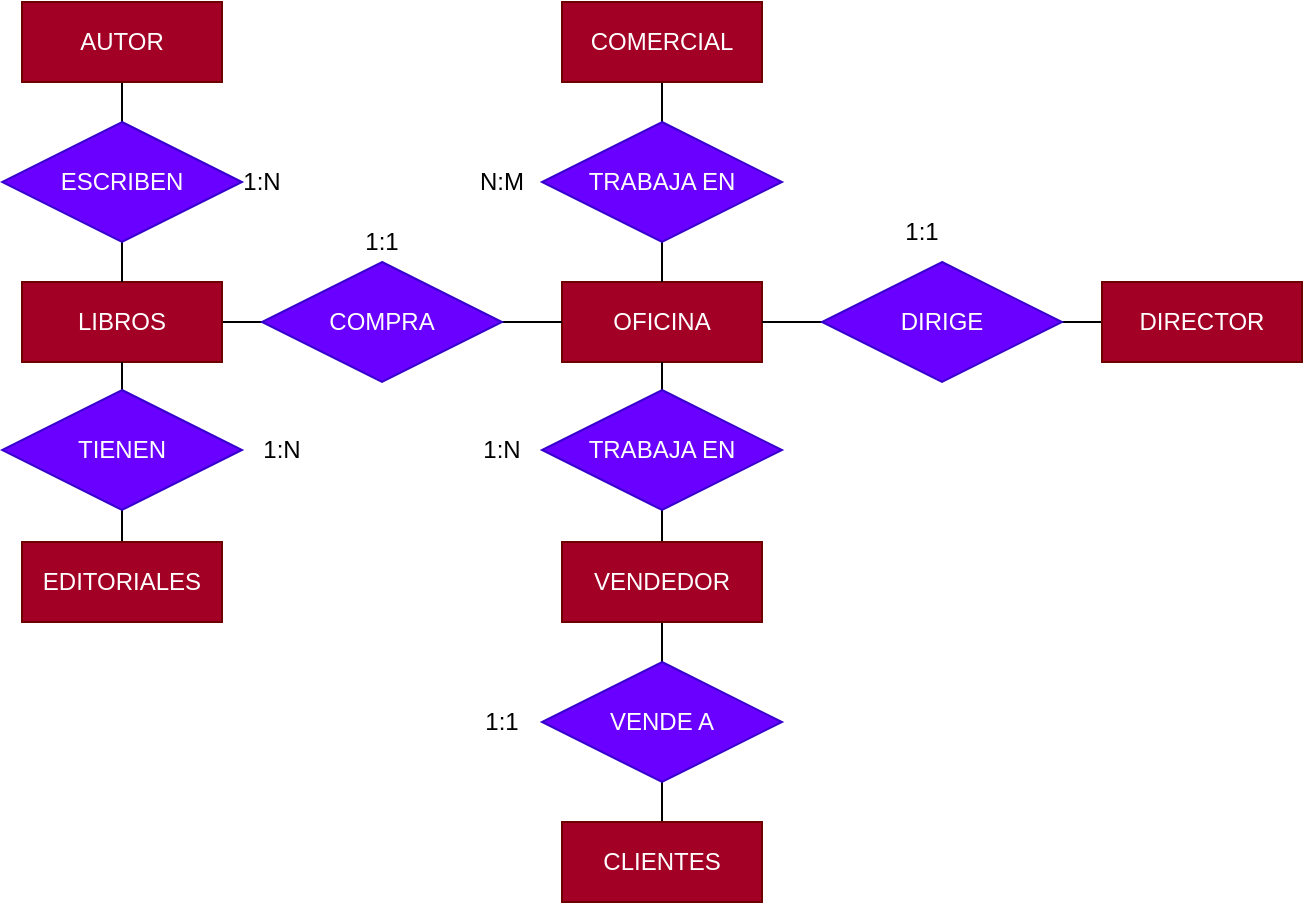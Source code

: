 <mxfile version="20.4.0" type="github">
  <diagram id="R2lEEEUBdFMjLlhIrx00" name="Page-1">
    <mxGraphModel dx="868" dy="460" grid="1" gridSize="10" guides="1" tooltips="1" connect="1" arrows="0" fold="1" page="1" pageScale="1" pageWidth="1169" pageHeight="827" math="0" shadow="0" extFonts="Permanent Marker^https://fonts.googleapis.com/css?family=Permanent+Marker">
      <root>
        <mxCell id="0" />
        <mxCell id="1" parent="0" />
        <mxCell id="g_xoqukgkqyQ-j_yjz55-4" value="OFICINA" style="whiteSpace=wrap;html=1;align=center;fillColor=#a20025;fontColor=#ffffff;strokeColor=#6F0000;" vertex="1" parent="1">
          <mxGeometry x="380" y="300" width="100" height="40" as="geometry" />
        </mxCell>
        <mxCell id="g_xoqukgkqyQ-j_yjz55-29" style="edgeStyle=orthogonalEdgeStyle;rounded=0;orthogonalLoop=1;jettySize=auto;html=1;exitX=0.5;exitY=1;exitDx=0;exitDy=0;entryX=0.5;entryY=0;entryDx=0;entryDy=0;endArrow=none;endFill=0;" edge="1" parent="1" source="g_xoqukgkqyQ-j_yjz55-5" target="g_xoqukgkqyQ-j_yjz55-28">
          <mxGeometry relative="1" as="geometry" />
        </mxCell>
        <mxCell id="g_xoqukgkqyQ-j_yjz55-5" value="COMERCIAL" style="whiteSpace=wrap;html=1;align=center;fillColor=#a20025;fontColor=#ffffff;strokeColor=#6F0000;" vertex="1" parent="1">
          <mxGeometry x="380" y="160" width="100" height="40" as="geometry" />
        </mxCell>
        <mxCell id="g_xoqukgkqyQ-j_yjz55-9" style="edgeStyle=orthogonalEdgeStyle;rounded=0;orthogonalLoop=1;jettySize=auto;html=1;exitX=0;exitY=0.5;exitDx=0;exitDy=0;entryX=1;entryY=0.5;entryDx=0;entryDy=0;endArrow=none;endFill=0;" edge="1" parent="1" source="g_xoqukgkqyQ-j_yjz55-6" target="g_xoqukgkqyQ-j_yjz55-8">
          <mxGeometry relative="1" as="geometry" />
        </mxCell>
        <mxCell id="g_xoqukgkqyQ-j_yjz55-6" value="DIRECTOR" style="whiteSpace=wrap;html=1;align=center;fillColor=#a20025;fontColor=#ffffff;strokeColor=#6F0000;" vertex="1" parent="1">
          <mxGeometry x="650" y="300" width="100" height="40" as="geometry" />
        </mxCell>
        <mxCell id="g_xoqukgkqyQ-j_yjz55-13" style="edgeStyle=orthogonalEdgeStyle;rounded=0;orthogonalLoop=1;jettySize=auto;html=1;exitX=0.5;exitY=0;exitDx=0;exitDy=0;entryX=0.5;entryY=1;entryDx=0;entryDy=0;endArrow=none;endFill=0;" edge="1" parent="1" source="g_xoqukgkqyQ-j_yjz55-7" target="g_xoqukgkqyQ-j_yjz55-12">
          <mxGeometry relative="1" as="geometry" />
        </mxCell>
        <mxCell id="g_xoqukgkqyQ-j_yjz55-26" style="edgeStyle=orthogonalEdgeStyle;rounded=0;orthogonalLoop=1;jettySize=auto;html=1;exitX=0.5;exitY=1;exitDx=0;exitDy=0;entryX=0.5;entryY=0;entryDx=0;entryDy=0;endArrow=none;endFill=0;" edge="1" parent="1" source="g_xoqukgkqyQ-j_yjz55-7" target="g_xoqukgkqyQ-j_yjz55-24">
          <mxGeometry relative="1" as="geometry" />
        </mxCell>
        <mxCell id="g_xoqukgkqyQ-j_yjz55-7" value="VENDEDOR" style="whiteSpace=wrap;html=1;align=center;fillColor=#a20025;fontColor=#ffffff;strokeColor=#6F0000;" vertex="1" parent="1">
          <mxGeometry x="380" y="430" width="100" height="40" as="geometry" />
        </mxCell>
        <mxCell id="g_xoqukgkqyQ-j_yjz55-10" style="edgeStyle=orthogonalEdgeStyle;rounded=0;orthogonalLoop=1;jettySize=auto;html=1;exitX=0;exitY=0.5;exitDx=0;exitDy=0;entryX=1;entryY=0.5;entryDx=0;entryDy=0;endArrow=none;endFill=0;" edge="1" parent="1" source="g_xoqukgkqyQ-j_yjz55-8" target="g_xoqukgkqyQ-j_yjz55-4">
          <mxGeometry relative="1" as="geometry" />
        </mxCell>
        <mxCell id="g_xoqukgkqyQ-j_yjz55-8" value="DIRIGE" style="shape=rhombus;perimeter=rhombusPerimeter;whiteSpace=wrap;html=1;align=center;fillColor=#6a00ff;fontColor=#ffffff;strokeColor=#3700CC;" vertex="1" parent="1">
          <mxGeometry x="510" y="290" width="120" height="60" as="geometry" />
        </mxCell>
        <mxCell id="g_xoqukgkqyQ-j_yjz55-11" value="1:1" style="text;html=1;strokeColor=none;fillColor=none;align=center;verticalAlign=middle;whiteSpace=wrap;rounded=0;" vertex="1" parent="1">
          <mxGeometry x="530" y="260" width="60" height="30" as="geometry" />
        </mxCell>
        <mxCell id="g_xoqukgkqyQ-j_yjz55-14" style="edgeStyle=orthogonalEdgeStyle;rounded=0;orthogonalLoop=1;jettySize=auto;html=1;exitX=0.5;exitY=0;exitDx=0;exitDy=0;entryX=0.5;entryY=1;entryDx=0;entryDy=0;endArrow=none;endFill=0;" edge="1" parent="1" source="g_xoqukgkqyQ-j_yjz55-12" target="g_xoqukgkqyQ-j_yjz55-4">
          <mxGeometry relative="1" as="geometry" />
        </mxCell>
        <mxCell id="g_xoqukgkqyQ-j_yjz55-12" value="TRABAJA EN" style="shape=rhombus;perimeter=rhombusPerimeter;whiteSpace=wrap;html=1;align=center;fillColor=#6a00ff;fontColor=#ffffff;strokeColor=#3700CC;" vertex="1" parent="1">
          <mxGeometry x="370" y="354" width="120" height="60" as="geometry" />
        </mxCell>
        <mxCell id="g_xoqukgkqyQ-j_yjz55-15" value="1:N" style="text;html=1;strokeColor=none;fillColor=none;align=center;verticalAlign=middle;whiteSpace=wrap;rounded=0;" vertex="1" parent="1">
          <mxGeometry x="320" y="369" width="60" height="30" as="geometry" />
        </mxCell>
        <mxCell id="g_xoqukgkqyQ-j_yjz55-18" style="edgeStyle=orthogonalEdgeStyle;rounded=0;orthogonalLoop=1;jettySize=auto;html=1;exitX=1;exitY=0.5;exitDx=0;exitDy=0;entryX=0;entryY=0.5;entryDx=0;entryDy=0;endArrow=none;endFill=0;" edge="1" parent="1" source="g_xoqukgkqyQ-j_yjz55-16" target="g_xoqukgkqyQ-j_yjz55-17">
          <mxGeometry relative="1" as="geometry" />
        </mxCell>
        <mxCell id="g_xoqukgkqyQ-j_yjz55-16" value="LIBROS" style="whiteSpace=wrap;html=1;align=center;fillColor=#a20025;fontColor=#ffffff;strokeColor=#6F0000;" vertex="1" parent="1">
          <mxGeometry x="110" y="300" width="100" height="40" as="geometry" />
        </mxCell>
        <mxCell id="g_xoqukgkqyQ-j_yjz55-19" style="edgeStyle=orthogonalEdgeStyle;rounded=0;orthogonalLoop=1;jettySize=auto;html=1;exitX=1;exitY=0.5;exitDx=0;exitDy=0;entryX=0;entryY=0.5;entryDx=0;entryDy=0;endArrow=none;endFill=0;" edge="1" parent="1" source="g_xoqukgkqyQ-j_yjz55-17" target="g_xoqukgkqyQ-j_yjz55-4">
          <mxGeometry relative="1" as="geometry" />
        </mxCell>
        <mxCell id="g_xoqukgkqyQ-j_yjz55-17" value="COMPRA" style="shape=rhombus;perimeter=rhombusPerimeter;whiteSpace=wrap;html=1;align=center;fillColor=#6a00ff;fontColor=#ffffff;strokeColor=#3700CC;" vertex="1" parent="1">
          <mxGeometry x="230" y="290" width="120" height="60" as="geometry" />
        </mxCell>
        <mxCell id="g_xoqukgkqyQ-j_yjz55-23" style="edgeStyle=orthogonalEdgeStyle;rounded=0;orthogonalLoop=1;jettySize=auto;html=1;exitX=0.5;exitY=0;exitDx=0;exitDy=0;entryX=0.5;entryY=1;entryDx=0;entryDy=0;endArrow=none;endFill=0;" edge="1" parent="1" source="g_xoqukgkqyQ-j_yjz55-20" target="g_xoqukgkqyQ-j_yjz55-21">
          <mxGeometry relative="1" as="geometry" />
        </mxCell>
        <mxCell id="g_xoqukgkqyQ-j_yjz55-20" value="EDITORIALES" style="whiteSpace=wrap;html=1;align=center;fillColor=#a20025;fontColor=#ffffff;strokeColor=#6F0000;" vertex="1" parent="1">
          <mxGeometry x="110" y="430" width="100" height="40" as="geometry" />
        </mxCell>
        <mxCell id="g_xoqukgkqyQ-j_yjz55-22" style="edgeStyle=orthogonalEdgeStyle;rounded=0;orthogonalLoop=1;jettySize=auto;html=1;exitX=0.5;exitY=0;exitDx=0;exitDy=0;entryX=0.5;entryY=1;entryDx=0;entryDy=0;endArrow=none;endFill=0;" edge="1" parent="1" source="g_xoqukgkqyQ-j_yjz55-21" target="g_xoqukgkqyQ-j_yjz55-16">
          <mxGeometry relative="1" as="geometry" />
        </mxCell>
        <mxCell id="g_xoqukgkqyQ-j_yjz55-21" value="TIENEN" style="shape=rhombus;perimeter=rhombusPerimeter;whiteSpace=wrap;html=1;align=center;fillColor=#6a00ff;fontColor=#ffffff;strokeColor=#3700CC;" vertex="1" parent="1">
          <mxGeometry x="100" y="354" width="120" height="60" as="geometry" />
        </mxCell>
        <mxCell id="g_xoqukgkqyQ-j_yjz55-27" style="edgeStyle=orthogonalEdgeStyle;rounded=0;orthogonalLoop=1;jettySize=auto;html=1;exitX=0.5;exitY=1;exitDx=0;exitDy=0;entryX=0.5;entryY=0;entryDx=0;entryDy=0;endArrow=none;endFill=0;" edge="1" parent="1" source="g_xoqukgkqyQ-j_yjz55-24" target="g_xoqukgkqyQ-j_yjz55-25">
          <mxGeometry relative="1" as="geometry" />
        </mxCell>
        <mxCell id="g_xoqukgkqyQ-j_yjz55-24" value="VENDE A" style="shape=rhombus;perimeter=rhombusPerimeter;whiteSpace=wrap;html=1;align=center;fillColor=#6a00ff;fontColor=#ffffff;strokeColor=#3700CC;" vertex="1" parent="1">
          <mxGeometry x="370" y="490" width="120" height="60" as="geometry" />
        </mxCell>
        <mxCell id="g_xoqukgkqyQ-j_yjz55-25" value="CLIENTES" style="whiteSpace=wrap;html=1;align=center;fillColor=#a20025;fontColor=#ffffff;strokeColor=#6F0000;" vertex="1" parent="1">
          <mxGeometry x="380" y="570" width="100" height="40" as="geometry" />
        </mxCell>
        <mxCell id="g_xoqukgkqyQ-j_yjz55-30" style="edgeStyle=orthogonalEdgeStyle;rounded=0;orthogonalLoop=1;jettySize=auto;html=1;exitX=0.5;exitY=1;exitDx=0;exitDy=0;entryX=0.5;entryY=0;entryDx=0;entryDy=0;endArrow=none;endFill=0;" edge="1" parent="1" source="g_xoqukgkqyQ-j_yjz55-28" target="g_xoqukgkqyQ-j_yjz55-4">
          <mxGeometry relative="1" as="geometry" />
        </mxCell>
        <mxCell id="g_xoqukgkqyQ-j_yjz55-28" value="TRABAJA EN" style="shape=rhombus;perimeter=rhombusPerimeter;whiteSpace=wrap;html=1;align=center;fillColor=#6a00ff;fontColor=#ffffff;strokeColor=#3700CC;" vertex="1" parent="1">
          <mxGeometry x="370" y="220" width="120" height="60" as="geometry" />
        </mxCell>
        <mxCell id="g_xoqukgkqyQ-j_yjz55-31" value="N:M" style="text;html=1;strokeColor=none;fillColor=none;align=center;verticalAlign=middle;whiteSpace=wrap;rounded=0;" vertex="1" parent="1">
          <mxGeometry x="320" y="235" width="60" height="30" as="geometry" />
        </mxCell>
        <mxCell id="g_xoqukgkqyQ-j_yjz55-39" style="edgeStyle=none;rounded=0;orthogonalLoop=1;jettySize=auto;html=1;exitX=0.5;exitY=1;exitDx=0;exitDy=0;entryX=0.5;entryY=0;entryDx=0;entryDy=0;endArrow=none;endFill=0;" edge="1" parent="1" source="g_xoqukgkqyQ-j_yjz55-37" target="g_xoqukgkqyQ-j_yjz55-38">
          <mxGeometry relative="1" as="geometry" />
        </mxCell>
        <mxCell id="g_xoqukgkqyQ-j_yjz55-37" value="AUTOR" style="whiteSpace=wrap;html=1;align=center;fillColor=#a20025;fontColor=#ffffff;strokeColor=#6F0000;" vertex="1" parent="1">
          <mxGeometry x="110" y="160" width="100" height="40" as="geometry" />
        </mxCell>
        <mxCell id="g_xoqukgkqyQ-j_yjz55-41" style="edgeStyle=none;rounded=0;orthogonalLoop=1;jettySize=auto;html=1;exitX=0.5;exitY=1;exitDx=0;exitDy=0;entryX=0.5;entryY=0;entryDx=0;entryDy=0;endArrow=none;endFill=0;" edge="1" parent="1" source="g_xoqukgkqyQ-j_yjz55-38" target="g_xoqukgkqyQ-j_yjz55-16">
          <mxGeometry relative="1" as="geometry" />
        </mxCell>
        <mxCell id="g_xoqukgkqyQ-j_yjz55-38" value="ESCRIBEN" style="shape=rhombus;perimeter=rhombusPerimeter;whiteSpace=wrap;html=1;align=center;fillColor=#6a00ff;fontColor=#ffffff;strokeColor=#3700CC;" vertex="1" parent="1">
          <mxGeometry x="100" y="220" width="120" height="60" as="geometry" />
        </mxCell>
        <mxCell id="g_xoqukgkqyQ-j_yjz55-43" value="1:N" style="text;html=1;strokeColor=none;fillColor=none;align=center;verticalAlign=middle;whiteSpace=wrap;rounded=0;" vertex="1" parent="1">
          <mxGeometry x="210" y="369" width="60" height="30" as="geometry" />
        </mxCell>
        <mxCell id="g_xoqukgkqyQ-j_yjz55-44" value="1:1" style="text;html=1;strokeColor=none;fillColor=none;align=center;verticalAlign=middle;whiteSpace=wrap;rounded=0;" vertex="1" parent="1">
          <mxGeometry x="260" y="265" width="60" height="30" as="geometry" />
        </mxCell>
        <mxCell id="g_xoqukgkqyQ-j_yjz55-45" value="1:N" style="text;html=1;strokeColor=none;fillColor=none;align=center;verticalAlign=middle;whiteSpace=wrap;rounded=0;" vertex="1" parent="1">
          <mxGeometry x="200" y="235" width="60" height="30" as="geometry" />
        </mxCell>
        <mxCell id="g_xoqukgkqyQ-j_yjz55-46" value="1:1" style="text;html=1;strokeColor=none;fillColor=none;align=center;verticalAlign=middle;whiteSpace=wrap;rounded=0;" vertex="1" parent="1">
          <mxGeometry x="320" y="505" width="60" height="30" as="geometry" />
        </mxCell>
      </root>
    </mxGraphModel>
  </diagram>
</mxfile>

